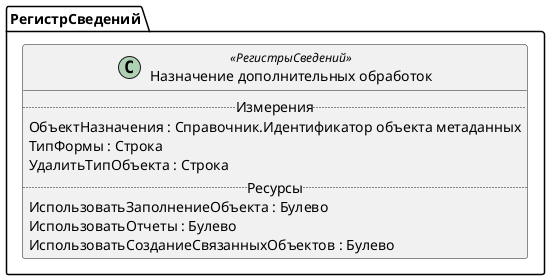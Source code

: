 ﻿@startuml НазначениеДополнительныхОбработок
'!include templates.wsd
'..\include templates.wsd
class РегистрСведений.НазначениеДополнительныхОбработок as "Назначение дополнительных обработок" <<РегистрыСведений>>
{
..Измерения..
ОбъектНазначения : Справочник.Идентификатор объекта метаданных
ТипФормы : Строка
УдалитьТипОбъекта : Строка
..Ресурсы..
ИспользоватьЗаполнениеОбъекта : Булево
ИспользоватьОтчеты : Булево
ИспользоватьСозданиеСвязанныхОбъектов : Булево
}
@enduml
